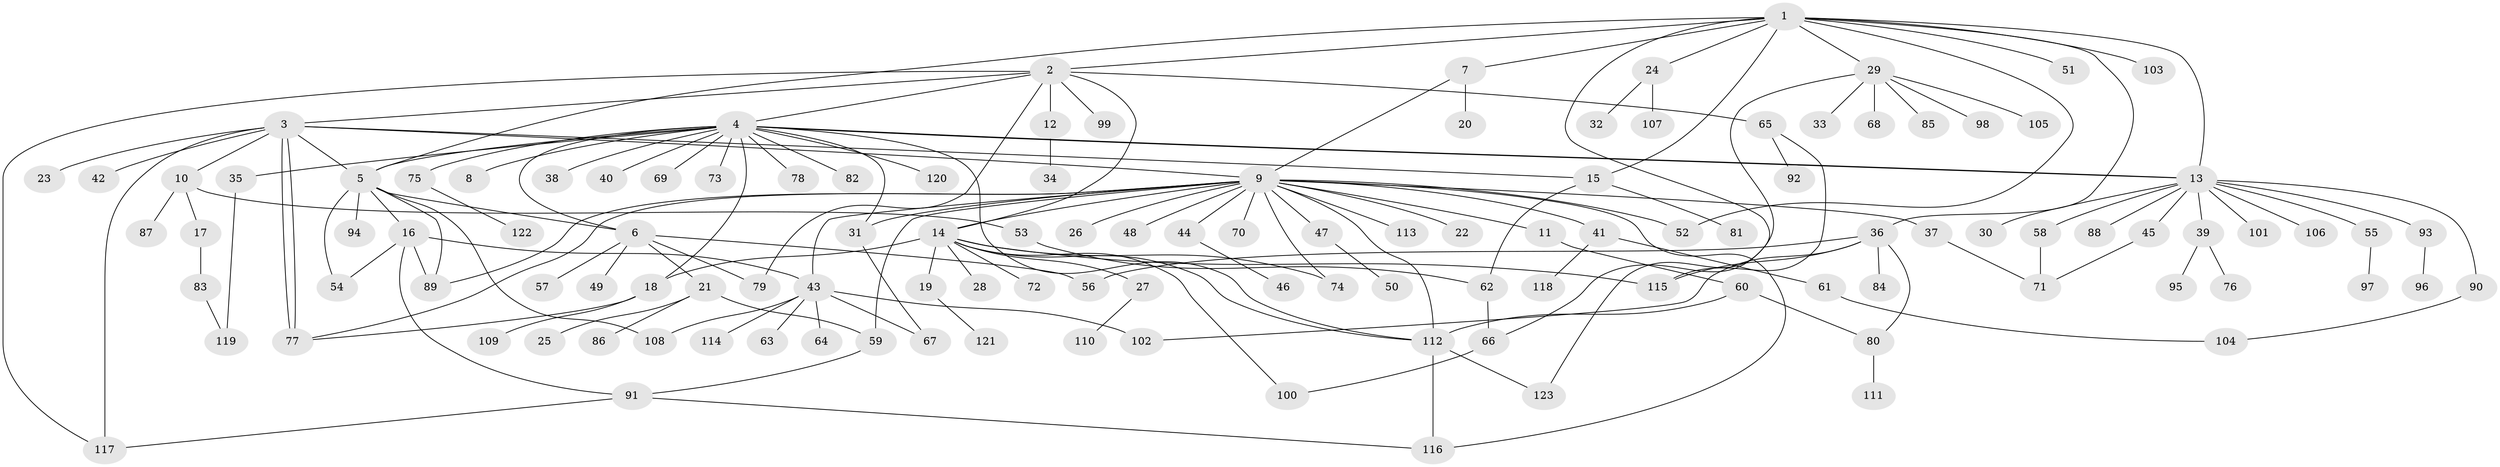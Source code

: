 // coarse degree distribution, {13: 0.010752688172043012, 17: 0.021505376344086023, 10: 0.010752688172043012, 8: 0.021505376344086023, 7: 0.010752688172043012, 2: 0.1935483870967742, 1: 0.5161290322580645, 21: 0.010752688172043012, 4: 0.03225806451612903, 3: 0.10752688172043011, 12: 0.010752688172043012, 5: 0.03225806451612903, 6: 0.021505376344086023}
// Generated by graph-tools (version 1.1) at 2025/23/03/03/25 07:23:52]
// undirected, 123 vertices, 166 edges
graph export_dot {
graph [start="1"]
  node [color=gray90,style=filled];
  1;
  2;
  3;
  4;
  5;
  6;
  7;
  8;
  9;
  10;
  11;
  12;
  13;
  14;
  15;
  16;
  17;
  18;
  19;
  20;
  21;
  22;
  23;
  24;
  25;
  26;
  27;
  28;
  29;
  30;
  31;
  32;
  33;
  34;
  35;
  36;
  37;
  38;
  39;
  40;
  41;
  42;
  43;
  44;
  45;
  46;
  47;
  48;
  49;
  50;
  51;
  52;
  53;
  54;
  55;
  56;
  57;
  58;
  59;
  60;
  61;
  62;
  63;
  64;
  65;
  66;
  67;
  68;
  69;
  70;
  71;
  72;
  73;
  74;
  75;
  76;
  77;
  78;
  79;
  80;
  81;
  82;
  83;
  84;
  85;
  86;
  87;
  88;
  89;
  90;
  91;
  92;
  93;
  94;
  95;
  96;
  97;
  98;
  99;
  100;
  101;
  102;
  103;
  104;
  105;
  106;
  107;
  108;
  109;
  110;
  111;
  112;
  113;
  114;
  115;
  116;
  117;
  118;
  119;
  120;
  121;
  122;
  123;
  1 -- 2;
  1 -- 5;
  1 -- 7;
  1 -- 13;
  1 -- 15;
  1 -- 24;
  1 -- 29;
  1 -- 36;
  1 -- 51;
  1 -- 52;
  1 -- 103;
  1 -- 123;
  2 -- 3;
  2 -- 4;
  2 -- 12;
  2 -- 14;
  2 -- 65;
  2 -- 79;
  2 -- 99;
  2 -- 117;
  3 -- 5;
  3 -- 9;
  3 -- 10;
  3 -- 15;
  3 -- 23;
  3 -- 42;
  3 -- 77;
  3 -- 77;
  3 -- 117;
  4 -- 5;
  4 -- 6;
  4 -- 8;
  4 -- 13;
  4 -- 13;
  4 -- 18;
  4 -- 31;
  4 -- 35;
  4 -- 38;
  4 -- 40;
  4 -- 69;
  4 -- 73;
  4 -- 75;
  4 -- 78;
  4 -- 82;
  4 -- 112;
  4 -- 120;
  5 -- 6;
  5 -- 16;
  5 -- 54;
  5 -- 89;
  5 -- 94;
  5 -- 108;
  6 -- 21;
  6 -- 49;
  6 -- 56;
  6 -- 57;
  6 -- 79;
  7 -- 9;
  7 -- 20;
  9 -- 11;
  9 -- 14;
  9 -- 22;
  9 -- 26;
  9 -- 31;
  9 -- 37;
  9 -- 41;
  9 -- 43;
  9 -- 44;
  9 -- 47;
  9 -- 48;
  9 -- 52;
  9 -- 59;
  9 -- 70;
  9 -- 74;
  9 -- 77;
  9 -- 89;
  9 -- 112;
  9 -- 113;
  9 -- 116;
  10 -- 17;
  10 -- 53;
  10 -- 87;
  11 -- 60;
  12 -- 34;
  13 -- 30;
  13 -- 39;
  13 -- 45;
  13 -- 55;
  13 -- 58;
  13 -- 88;
  13 -- 90;
  13 -- 93;
  13 -- 101;
  13 -- 106;
  14 -- 18;
  14 -- 19;
  14 -- 27;
  14 -- 28;
  14 -- 72;
  14 -- 74;
  14 -- 100;
  14 -- 112;
  14 -- 115;
  15 -- 62;
  15 -- 81;
  16 -- 43;
  16 -- 54;
  16 -- 89;
  16 -- 91;
  17 -- 83;
  18 -- 77;
  18 -- 109;
  19 -- 121;
  21 -- 25;
  21 -- 59;
  21 -- 86;
  24 -- 32;
  24 -- 107;
  27 -- 110;
  29 -- 33;
  29 -- 66;
  29 -- 68;
  29 -- 85;
  29 -- 98;
  29 -- 105;
  31 -- 67;
  35 -- 119;
  36 -- 56;
  36 -- 80;
  36 -- 84;
  36 -- 102;
  36 -- 115;
  37 -- 71;
  39 -- 76;
  39 -- 95;
  41 -- 61;
  41 -- 118;
  43 -- 63;
  43 -- 64;
  43 -- 67;
  43 -- 102;
  43 -- 108;
  43 -- 114;
  44 -- 46;
  45 -- 71;
  47 -- 50;
  53 -- 62;
  55 -- 97;
  58 -- 71;
  59 -- 91;
  60 -- 80;
  60 -- 112;
  61 -- 104;
  62 -- 66;
  65 -- 92;
  65 -- 115;
  66 -- 100;
  75 -- 122;
  80 -- 111;
  83 -- 119;
  90 -- 104;
  91 -- 116;
  91 -- 117;
  93 -- 96;
  112 -- 116;
  112 -- 123;
}
